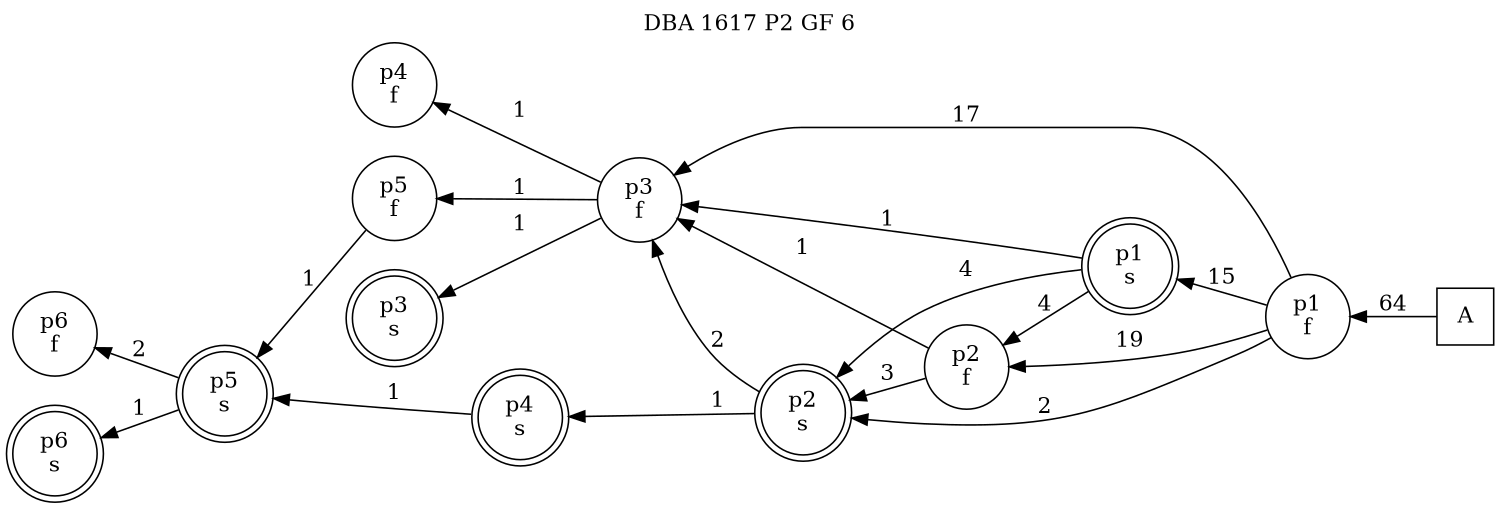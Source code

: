digraph DBA_1617_P2_GF_6_GOOD {
labelloc="tl"
label= " DBA 1617 P2 GF 6 "
rankdir="RL";
graph [ size=" 10 , 10 !"]

"A" [shape="square" label="A"]
"p1_f" [shape="circle" label="p1
f"]
"p2_f" [shape="circle" label="p2
f"]
"p1_s" [shape="doublecircle" label="p1
s"]
"p2_s" [shape="doublecircle" label="p2
s"]
"p3_f" [shape="circle" label="p3
f"]
"p4_f" [shape="circle" label="p4
f"]
"p5_f" [shape="circle" label="p5
f"]
"p5_s" [shape="doublecircle" label="p5
s"]
"p6_f" [shape="circle" label="p6
f"]
"p3_s" [shape="doublecircle" label="p3
s"]
"p4_s" [shape="doublecircle" label="p4
s"]
"p6_s" [shape="doublecircle" label="p6
s"]
"A" -> "p1_f" [ label=64]
"p1_f" -> "p2_f" [ label=19]
"p1_f" -> "p1_s" [ label=15]
"p1_f" -> "p2_s" [ label=2]
"p1_f" -> "p3_f" [ label=17]
"p2_f" -> "p2_s" [ label=3]
"p2_f" -> "p3_f" [ label=1]
"p1_s" -> "p2_f" [ label=4]
"p1_s" -> "p2_s" [ label=4]
"p1_s" -> "p3_f" [ label=1]
"p2_s" -> "p3_f" [ label=2]
"p2_s" -> "p4_s" [ label=1]
"p3_f" -> "p4_f" [ label=1]
"p3_f" -> "p5_f" [ label=1]
"p3_f" -> "p3_s" [ label=1]
"p5_f" -> "p5_s" [ label=1]
"p5_s" -> "p6_f" [ label=2]
"p5_s" -> "p6_s" [ label=1]
"p4_s" -> "p5_s" [ label=1]
}
